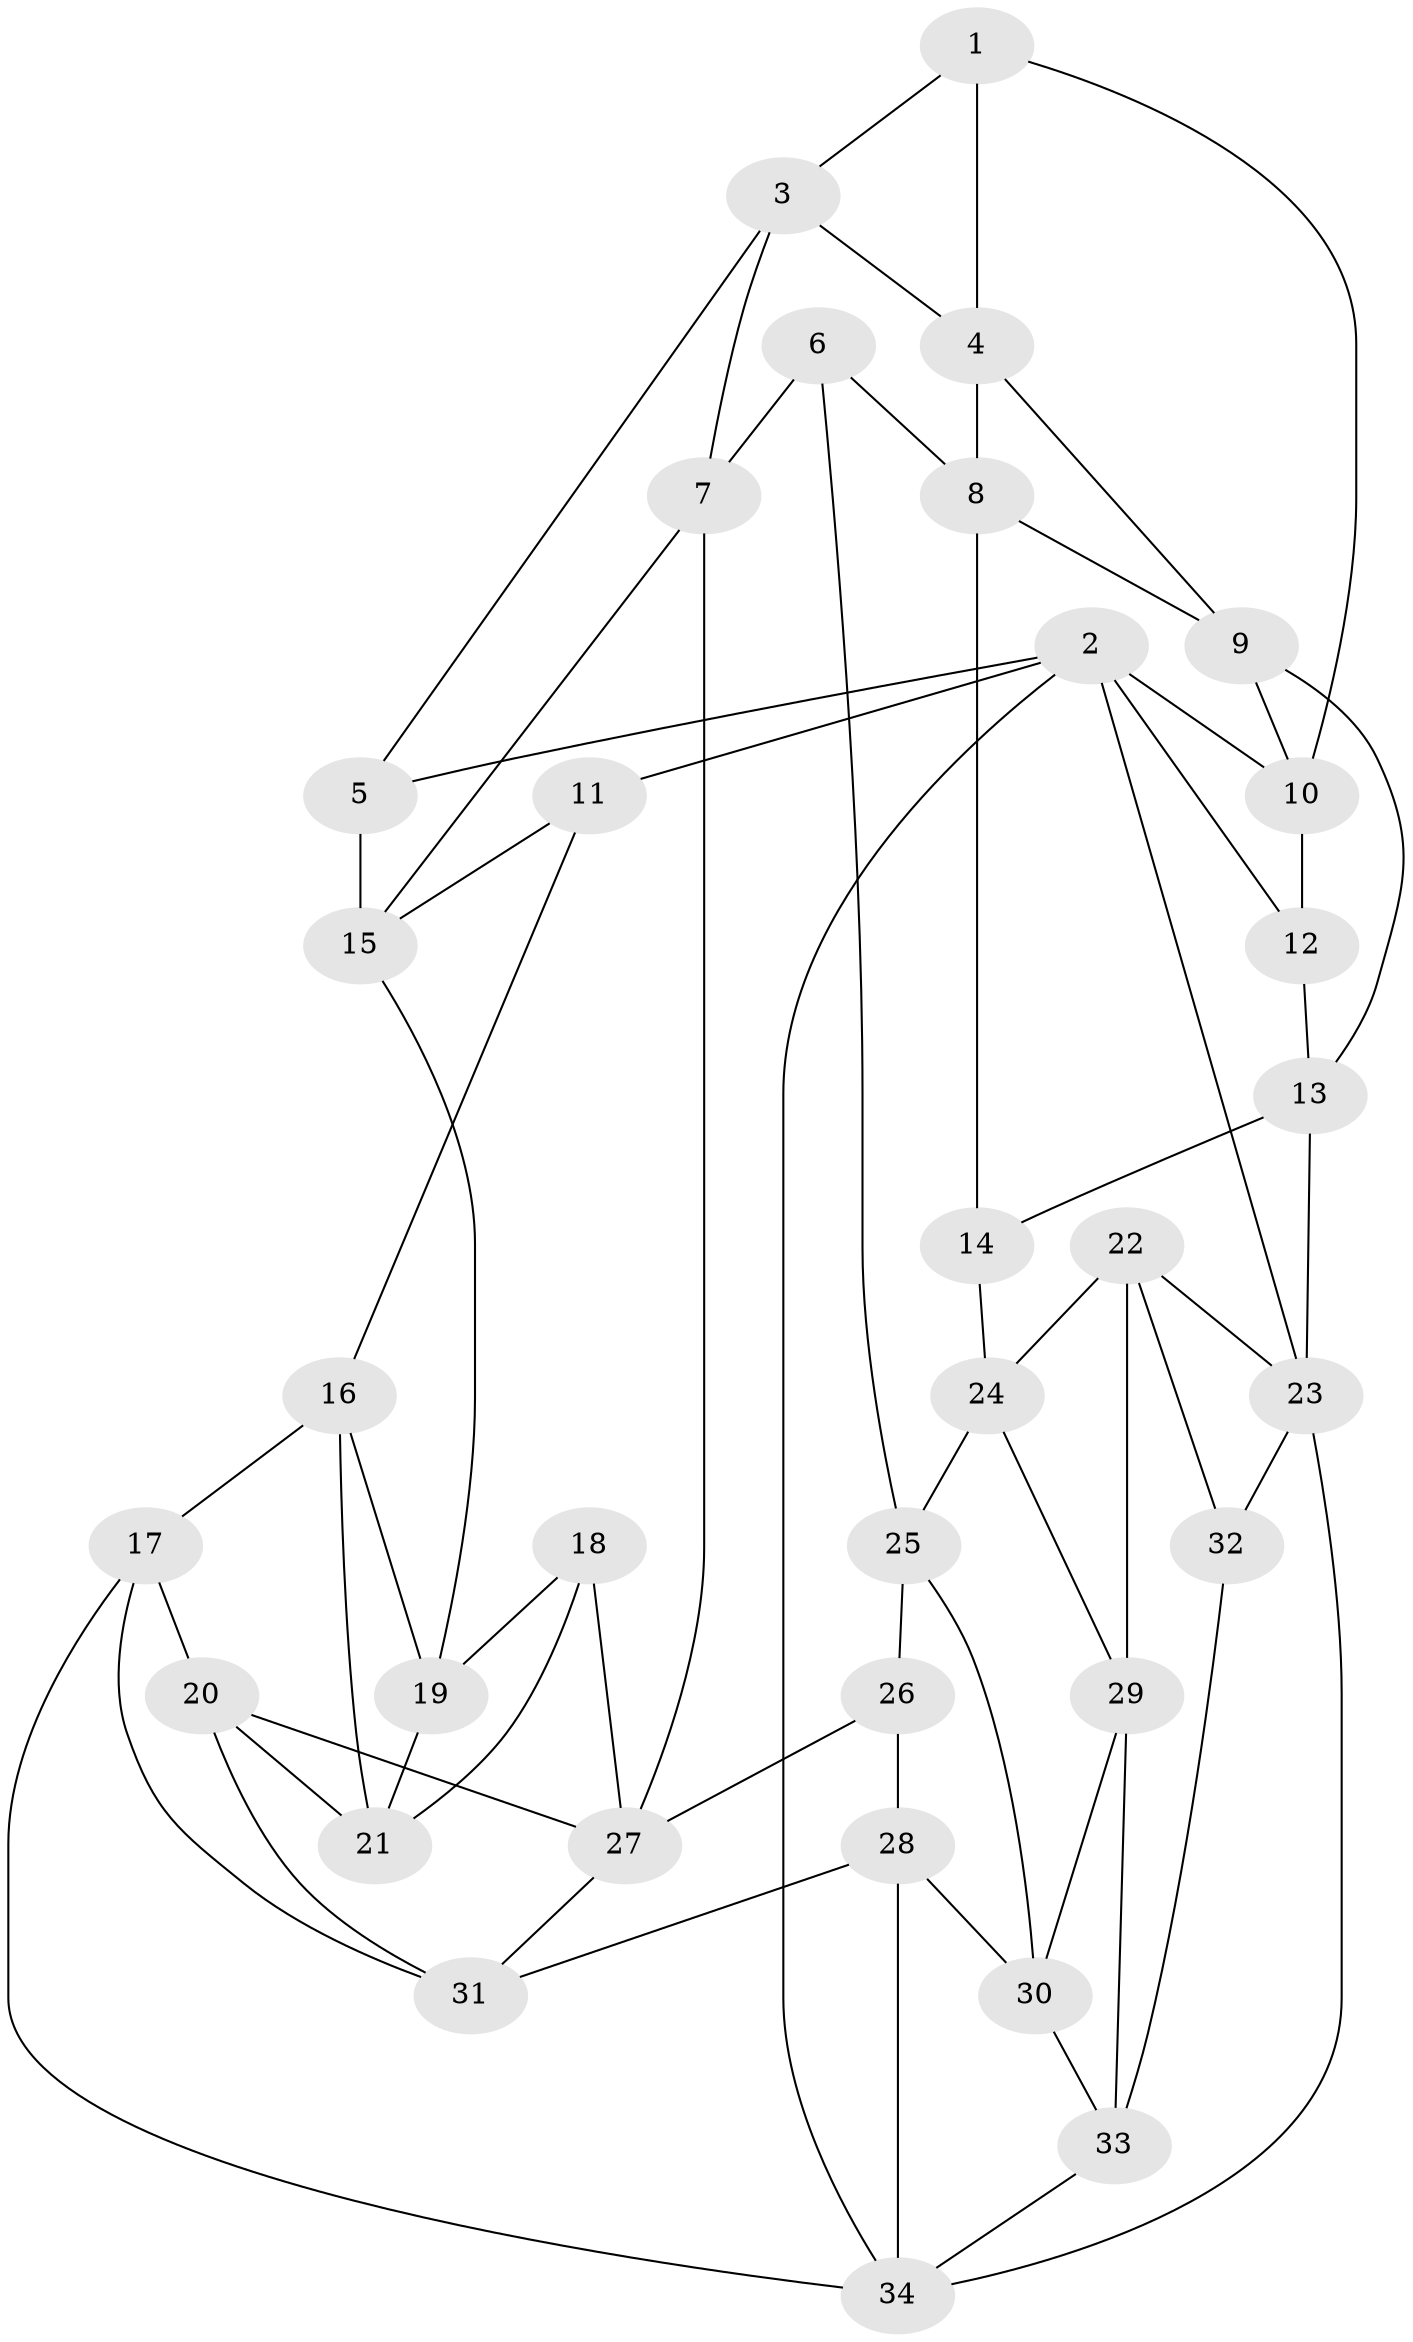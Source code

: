 // original degree distribution, {3: 0.029411764705882353, 4: 0.27941176470588236, 6: 0.25, 5: 0.4411764705882353}
// Generated by graph-tools (version 1.1) at 2025/51/03/09/25 03:51:06]
// undirected, 34 vertices, 66 edges
graph export_dot {
graph [start="1"]
  node [color=gray90,style=filled];
  1;
  2;
  3;
  4;
  5;
  6;
  7;
  8;
  9;
  10;
  11;
  12;
  13;
  14;
  15;
  16;
  17;
  18;
  19;
  20;
  21;
  22;
  23;
  24;
  25;
  26;
  27;
  28;
  29;
  30;
  31;
  32;
  33;
  34;
  1 -- 3 [weight=1.0];
  1 -- 4 [weight=1.0];
  1 -- 10 [weight=1.0];
  2 -- 5 [weight=1.0];
  2 -- 10 [weight=1.0];
  2 -- 11 [weight=1.0];
  2 -- 12 [weight=1.0];
  2 -- 23 [weight=1.0];
  2 -- 34 [weight=1.0];
  3 -- 4 [weight=1.0];
  3 -- 5 [weight=1.0];
  3 -- 7 [weight=1.0];
  4 -- 8 [weight=1.0];
  4 -- 9 [weight=1.0];
  5 -- 15 [weight=1.0];
  6 -- 7 [weight=1.0];
  6 -- 8 [weight=1.0];
  6 -- 25 [weight=1.0];
  7 -- 15 [weight=1.0];
  7 -- 27 [weight=1.0];
  8 -- 9 [weight=1.0];
  8 -- 14 [weight=1.0];
  9 -- 10 [weight=1.0];
  9 -- 13 [weight=1.0];
  10 -- 12 [weight=1.0];
  11 -- 15 [weight=1.0];
  11 -- 16 [weight=1.0];
  12 -- 13 [weight=1.0];
  13 -- 14 [weight=1.0];
  13 -- 23 [weight=1.0];
  14 -- 24 [weight=1.0];
  15 -- 19 [weight=1.0];
  16 -- 17 [weight=1.0];
  16 -- 19 [weight=1.0];
  16 -- 21 [weight=1.0];
  17 -- 20 [weight=1.0];
  17 -- 31 [weight=1.0];
  17 -- 34 [weight=1.0];
  18 -- 19 [weight=1.0];
  18 -- 21 [weight=1.0];
  18 -- 27 [weight=1.0];
  19 -- 21 [weight=1.0];
  20 -- 21 [weight=1.0];
  20 -- 27 [weight=1.0];
  20 -- 31 [weight=1.0];
  22 -- 23 [weight=1.0];
  22 -- 24 [weight=1.0];
  22 -- 29 [weight=1.0];
  22 -- 32 [weight=1.0];
  23 -- 32 [weight=1.0];
  23 -- 34 [weight=1.0];
  24 -- 25 [weight=1.0];
  24 -- 29 [weight=1.0];
  25 -- 26 [weight=1.0];
  25 -- 30 [weight=1.0];
  26 -- 27 [weight=1.0];
  26 -- 28 [weight=1.0];
  27 -- 31 [weight=1.0];
  28 -- 30 [weight=1.0];
  28 -- 31 [weight=1.0];
  28 -- 34 [weight=1.0];
  29 -- 30 [weight=1.0];
  29 -- 33 [weight=1.0];
  30 -- 33 [weight=1.0];
  32 -- 33 [weight=1.0];
  33 -- 34 [weight=1.0];
}

